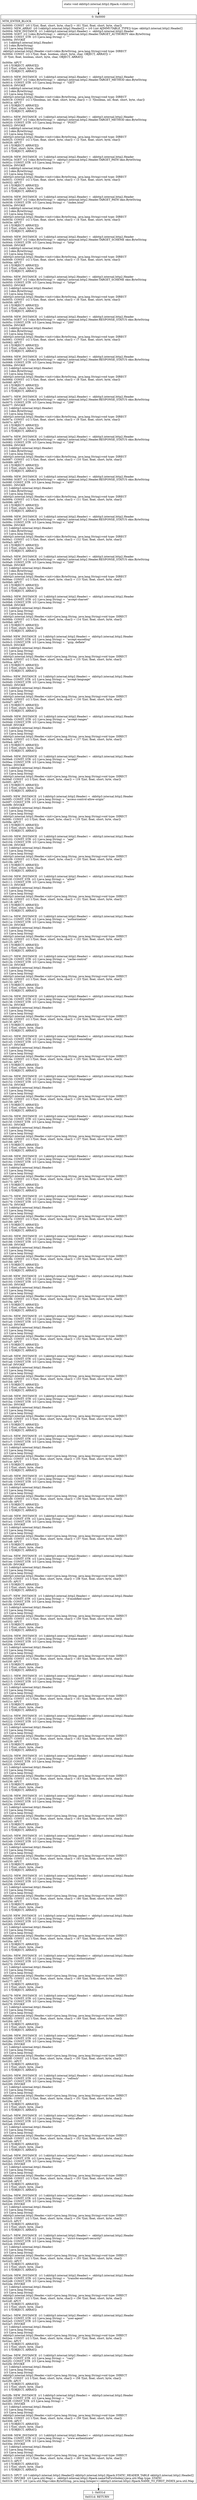 digraph "CFG forokhttp3.internal.http2.Hpack.\<clinit\>()V" {
Node_0 [shape=record,label="{0\:\ 0x0000|MTH_ENTER_BLOCK\l|0x0000: CONST  (r0 I:?[int, float, short, byte, char]) = (61 ?[int, float, short, byte, char]) \l0x0002: NEW_ARRAY  (r0 I:okhttp3.internal.http2.Header[]) = (r0 I:int A[IMMUTABLE_TYPE]) type: okhttp3.internal.http2.Header[] \l0x0004: NEW_INSTANCE  (r1 I:okhttp3.internal.http2.Header) =  okhttp3.internal.http2.Header \l0x0006: SGET  (r2 I:okio.ByteString) =  okhttp3.internal.http2.Header.TARGET_AUTHORITY okio.ByteString \l0x0008: CONST_STR  (r3 I:java.lang.String) =  \"\" \l0x000a: INVOKE  \l  (r1 I:okhttp3.internal.http2.Header)\l  (r2 I:okio.ByteString)\l  (r3 I:java.lang.String)\l okhttp3.internal.http2.Header.\<init\>(okio.ByteString, java.lang.String):void type: DIRECT \l0x000d: CONST  (r2 I:?[int, float, boolean, short, byte, char, OBJECT, ARRAY]) = \l  (0 ?[int, float, boolean, short, byte, char, OBJECT, ARRAY])\l \l0x000e: APUT  \l  (r0 I:?[OBJECT, ARRAY][])\l  (r2 I:?[int, short, byte, char])\l  (r1 I:?[OBJECT, ARRAY])\l \l0x0010: NEW_INSTANCE  (r1 I:okhttp3.internal.http2.Header) =  okhttp3.internal.http2.Header \l0x0012: SGET  (r2 I:okio.ByteString) =  okhttp3.internal.http2.Header.TARGET_METHOD okio.ByteString \l0x0014: CONST_STR  (r3 I:java.lang.String) =  \"GET\" \l0x0016: INVOKE  \l  (r1 I:okhttp3.internal.http2.Header)\l  (r2 I:okio.ByteString)\l  (r3 I:java.lang.String)\l okhttp3.internal.http2.Header.\<init\>(okio.ByteString, java.lang.String):void type: DIRECT \l0x0019: CONST  (r2 I:?[boolean, int, float, short, byte, char]) = (1 ?[boolean, int, float, short, byte, char]) \l0x001a: APUT  \l  (r0 I:?[OBJECT, ARRAY][])\l  (r2 I:?[int, short, byte, char])\l  (r1 I:?[OBJECT, ARRAY])\l \l0x001c: NEW_INSTANCE  (r1 I:okhttp3.internal.http2.Header) =  okhttp3.internal.http2.Header \l0x001e: SGET  (r2 I:okio.ByteString) =  okhttp3.internal.http2.Header.TARGET_METHOD okio.ByteString \l0x0020: CONST_STR  (r3 I:java.lang.String) =  \"POST\" \l0x0022: INVOKE  \l  (r1 I:okhttp3.internal.http2.Header)\l  (r2 I:okio.ByteString)\l  (r3 I:java.lang.String)\l okhttp3.internal.http2.Header.\<init\>(okio.ByteString, java.lang.String):void type: DIRECT \l0x0025: CONST  (r2 I:?[int, float, short, byte, char]) = (2 ?[int, float, short, byte, char]) \l0x0026: APUT  \l  (r0 I:?[OBJECT, ARRAY][])\l  (r2 I:?[int, short, byte, char])\l  (r1 I:?[OBJECT, ARRAY])\l \l0x0028: NEW_INSTANCE  (r1 I:okhttp3.internal.http2.Header) =  okhttp3.internal.http2.Header \l0x002a: SGET  (r2 I:okio.ByteString) =  okhttp3.internal.http2.Header.TARGET_PATH okio.ByteString \l0x002c: CONST_STR  (r3 I:java.lang.String) =  \"\/\" \l0x002e: INVOKE  \l  (r1 I:okhttp3.internal.http2.Header)\l  (r2 I:okio.ByteString)\l  (r3 I:java.lang.String)\l okhttp3.internal.http2.Header.\<init\>(okio.ByteString, java.lang.String):void type: DIRECT \l0x0031: CONST  (r2 I:?[int, float, short, byte, char]) = (3 ?[int, float, short, byte, char]) \l0x0032: APUT  \l  (r0 I:?[OBJECT, ARRAY][])\l  (r2 I:?[int, short, byte, char])\l  (r1 I:?[OBJECT, ARRAY])\l \l0x0034: NEW_INSTANCE  (r1 I:okhttp3.internal.http2.Header) =  okhttp3.internal.http2.Header \l0x0036: SGET  (r2 I:okio.ByteString) =  okhttp3.internal.http2.Header.TARGET_PATH okio.ByteString \l0x0038: CONST_STR  (r3 I:java.lang.String) =  \"\/index.html\" \l0x003a: INVOKE  \l  (r1 I:okhttp3.internal.http2.Header)\l  (r2 I:okio.ByteString)\l  (r3 I:java.lang.String)\l okhttp3.internal.http2.Header.\<init\>(okio.ByteString, java.lang.String):void type: DIRECT \l0x003d: CONST  (r2 I:?[int, float, short, byte, char]) = (4 ?[int, float, short, byte, char]) \l0x003e: APUT  \l  (r0 I:?[OBJECT, ARRAY][])\l  (r2 I:?[int, short, byte, char])\l  (r1 I:?[OBJECT, ARRAY])\l \l0x0040: NEW_INSTANCE  (r1 I:okhttp3.internal.http2.Header) =  okhttp3.internal.http2.Header \l0x0042: SGET  (r2 I:okio.ByteString) =  okhttp3.internal.http2.Header.TARGET_SCHEME okio.ByteString \l0x0044: CONST_STR  (r3 I:java.lang.String) =  \"http\" \l0x0046: INVOKE  \l  (r1 I:okhttp3.internal.http2.Header)\l  (r2 I:okio.ByteString)\l  (r3 I:java.lang.String)\l okhttp3.internal.http2.Header.\<init\>(okio.ByteString, java.lang.String):void type: DIRECT \l0x0049: CONST  (r2 I:?[int, float, short, byte, char]) = (5 ?[int, float, short, byte, char]) \l0x004a: APUT  \l  (r0 I:?[OBJECT, ARRAY][])\l  (r2 I:?[int, short, byte, char])\l  (r1 I:?[OBJECT, ARRAY])\l \l0x004c: NEW_INSTANCE  (r1 I:okhttp3.internal.http2.Header) =  okhttp3.internal.http2.Header \l0x004e: SGET  (r2 I:okio.ByteString) =  okhttp3.internal.http2.Header.TARGET_SCHEME okio.ByteString \l0x0050: CONST_STR  (r3 I:java.lang.String) =  \"https\" \l0x0052: INVOKE  \l  (r1 I:okhttp3.internal.http2.Header)\l  (r2 I:okio.ByteString)\l  (r3 I:java.lang.String)\l okhttp3.internal.http2.Header.\<init\>(okio.ByteString, java.lang.String):void type: DIRECT \l0x0055: CONST  (r2 I:?[int, float, short, byte, char]) = (6 ?[int, float, short, byte, char]) \l0x0056: APUT  \l  (r0 I:?[OBJECT, ARRAY][])\l  (r2 I:?[int, short, byte, char])\l  (r1 I:?[OBJECT, ARRAY])\l \l0x0058: NEW_INSTANCE  (r1 I:okhttp3.internal.http2.Header) =  okhttp3.internal.http2.Header \l0x005a: SGET  (r2 I:okio.ByteString) =  okhttp3.internal.http2.Header.RESPONSE_STATUS okio.ByteString \l0x005c: CONST_STR  (r3 I:java.lang.String) =  \"200\" \l0x005e: INVOKE  \l  (r1 I:okhttp3.internal.http2.Header)\l  (r2 I:okio.ByteString)\l  (r3 I:java.lang.String)\l okhttp3.internal.http2.Header.\<init\>(okio.ByteString, java.lang.String):void type: DIRECT \l0x0061: CONST  (r2 I:?[int, float, short, byte, char]) = (7 ?[int, float, short, byte, char]) \l0x0062: APUT  \l  (r0 I:?[OBJECT, ARRAY][])\l  (r2 I:?[int, short, byte, char])\l  (r1 I:?[OBJECT, ARRAY])\l \l0x0064: NEW_INSTANCE  (r1 I:okhttp3.internal.http2.Header) =  okhttp3.internal.http2.Header \l0x0066: SGET  (r2 I:okio.ByteString) =  okhttp3.internal.http2.Header.RESPONSE_STATUS okio.ByteString \l0x0068: CONST_STR  (r3 I:java.lang.String) =  \"204\" \l0x006a: INVOKE  \l  (r1 I:okhttp3.internal.http2.Header)\l  (r2 I:okio.ByteString)\l  (r3 I:java.lang.String)\l okhttp3.internal.http2.Header.\<init\>(okio.ByteString, java.lang.String):void type: DIRECT \l0x006d: CONST  (r2 I:?[int, float, short, byte, char]) = (8 ?[int, float, short, byte, char]) \l0x006f: APUT  \l  (r0 I:?[OBJECT, ARRAY][])\l  (r2 I:?[int, short, byte, char])\l  (r1 I:?[OBJECT, ARRAY])\l \l0x0071: NEW_INSTANCE  (r1 I:okhttp3.internal.http2.Header) =  okhttp3.internal.http2.Header \l0x0073: SGET  (r2 I:okio.ByteString) =  okhttp3.internal.http2.Header.RESPONSE_STATUS okio.ByteString \l0x0075: CONST_STR  (r3 I:java.lang.String) =  \"206\" \l0x0077: INVOKE  \l  (r1 I:okhttp3.internal.http2.Header)\l  (r2 I:okio.ByteString)\l  (r3 I:java.lang.String)\l okhttp3.internal.http2.Header.\<init\>(okio.ByteString, java.lang.String):void type: DIRECT \l0x007a: CONST  (r2 I:?[int, float, short, byte, char]) = (9 ?[int, float, short, byte, char]) \l0x007c: APUT  \l  (r0 I:?[OBJECT, ARRAY][])\l  (r2 I:?[int, short, byte, char])\l  (r1 I:?[OBJECT, ARRAY])\l \l0x007e: NEW_INSTANCE  (r1 I:okhttp3.internal.http2.Header) =  okhttp3.internal.http2.Header \l0x0080: SGET  (r2 I:okio.ByteString) =  okhttp3.internal.http2.Header.RESPONSE_STATUS okio.ByteString \l0x0082: CONST_STR  (r3 I:java.lang.String) =  \"304\" \l0x0084: INVOKE  \l  (r1 I:okhttp3.internal.http2.Header)\l  (r2 I:okio.ByteString)\l  (r3 I:java.lang.String)\l okhttp3.internal.http2.Header.\<init\>(okio.ByteString, java.lang.String):void type: DIRECT \l0x0087: CONST  (r2 I:?[int, float, short, byte, char]) = (10 ?[int, float, short, byte, char]) \l0x0089: APUT  \l  (r0 I:?[OBJECT, ARRAY][])\l  (r2 I:?[int, short, byte, char])\l  (r1 I:?[OBJECT, ARRAY])\l \l0x008b: NEW_INSTANCE  (r1 I:okhttp3.internal.http2.Header) =  okhttp3.internal.http2.Header \l0x008d: SGET  (r2 I:okio.ByteString) =  okhttp3.internal.http2.Header.RESPONSE_STATUS okio.ByteString \l0x008f: CONST_STR  (r3 I:java.lang.String) =  \"400\" \l0x0091: INVOKE  \l  (r1 I:okhttp3.internal.http2.Header)\l  (r2 I:okio.ByteString)\l  (r3 I:java.lang.String)\l okhttp3.internal.http2.Header.\<init\>(okio.ByteString, java.lang.String):void type: DIRECT \l0x0094: CONST  (r2 I:?[int, float, short, byte, char]) = (11 ?[int, float, short, byte, char]) \l0x0096: APUT  \l  (r0 I:?[OBJECT, ARRAY][])\l  (r2 I:?[int, short, byte, char])\l  (r1 I:?[OBJECT, ARRAY])\l \l0x0098: NEW_INSTANCE  (r1 I:okhttp3.internal.http2.Header) =  okhttp3.internal.http2.Header \l0x009a: SGET  (r2 I:okio.ByteString) =  okhttp3.internal.http2.Header.RESPONSE_STATUS okio.ByteString \l0x009c: CONST_STR  (r3 I:java.lang.String) =  \"404\" \l0x009e: INVOKE  \l  (r1 I:okhttp3.internal.http2.Header)\l  (r2 I:okio.ByteString)\l  (r3 I:java.lang.String)\l okhttp3.internal.http2.Header.\<init\>(okio.ByteString, java.lang.String):void type: DIRECT \l0x00a1: CONST  (r2 I:?[int, float, short, byte, char]) = (12 ?[int, float, short, byte, char]) \l0x00a3: APUT  \l  (r0 I:?[OBJECT, ARRAY][])\l  (r2 I:?[int, short, byte, char])\l  (r1 I:?[OBJECT, ARRAY])\l \l0x00a5: NEW_INSTANCE  (r1 I:okhttp3.internal.http2.Header) =  okhttp3.internal.http2.Header \l0x00a7: SGET  (r2 I:okio.ByteString) =  okhttp3.internal.http2.Header.RESPONSE_STATUS okio.ByteString \l0x00a9: CONST_STR  (r3 I:java.lang.String) =  \"500\" \l0x00ab: INVOKE  \l  (r1 I:okhttp3.internal.http2.Header)\l  (r2 I:okio.ByteString)\l  (r3 I:java.lang.String)\l okhttp3.internal.http2.Header.\<init\>(okio.ByteString, java.lang.String):void type: DIRECT \l0x00ae: CONST  (r2 I:?[int, float, short, byte, char]) = (13 ?[int, float, short, byte, char]) \l0x00b0: APUT  \l  (r0 I:?[OBJECT, ARRAY][])\l  (r2 I:?[int, short, byte, char])\l  (r1 I:?[OBJECT, ARRAY])\l \l0x00b2: NEW_INSTANCE  (r1 I:okhttp3.internal.http2.Header) =  okhttp3.internal.http2.Header \l0x00b4: CONST_STR  (r2 I:java.lang.String) =  \"accept\-charset\" \l0x00b6: CONST_STR  (r3 I:java.lang.String) =  \"\" \l0x00b8: INVOKE  \l  (r1 I:okhttp3.internal.http2.Header)\l  (r2 I:java.lang.String)\l  (r3 I:java.lang.String)\l okhttp3.internal.http2.Header.\<init\>(java.lang.String, java.lang.String):void type: DIRECT \l0x00bb: CONST  (r2 I:?[int, float, short, byte, char]) = (14 ?[int, float, short, byte, char]) \l0x00bd: APUT  \l  (r0 I:?[OBJECT, ARRAY][])\l  (r2 I:?[int, short, byte, char])\l  (r1 I:?[OBJECT, ARRAY])\l \l0x00bf: NEW_INSTANCE  (r1 I:okhttp3.internal.http2.Header) =  okhttp3.internal.http2.Header \l0x00c1: CONST_STR  (r2 I:java.lang.String) =  \"accept\-encoding\" \l0x00c3: CONST_STR  (r3 I:java.lang.String) =  \"gzip, deflate\" \l0x00c5: INVOKE  \l  (r1 I:okhttp3.internal.http2.Header)\l  (r2 I:java.lang.String)\l  (r3 I:java.lang.String)\l okhttp3.internal.http2.Header.\<init\>(java.lang.String, java.lang.String):void type: DIRECT \l0x00c8: CONST  (r2 I:?[int, float, short, byte, char]) = (15 ?[int, float, short, byte, char]) \l0x00ca: APUT  \l  (r0 I:?[OBJECT, ARRAY][])\l  (r2 I:?[int, short, byte, char])\l  (r1 I:?[OBJECT, ARRAY])\l \l0x00cc: NEW_INSTANCE  (r1 I:okhttp3.internal.http2.Header) =  okhttp3.internal.http2.Header \l0x00ce: CONST_STR  (r2 I:java.lang.String) =  \"accept\-language\" \l0x00d0: CONST_STR  (r3 I:java.lang.String) =  \"\" \l0x00d2: INVOKE  \l  (r1 I:okhttp3.internal.http2.Header)\l  (r2 I:java.lang.String)\l  (r3 I:java.lang.String)\l okhttp3.internal.http2.Header.\<init\>(java.lang.String, java.lang.String):void type: DIRECT \l0x00d5: CONST  (r2 I:?[int, float, short, byte, char]) = (16 ?[int, float, short, byte, char]) \l0x00d7: APUT  \l  (r0 I:?[OBJECT, ARRAY][])\l  (r2 I:?[int, short, byte, char])\l  (r1 I:?[OBJECT, ARRAY])\l \l0x00d9: NEW_INSTANCE  (r1 I:okhttp3.internal.http2.Header) =  okhttp3.internal.http2.Header \l0x00db: CONST_STR  (r2 I:java.lang.String) =  \"accept\-ranges\" \l0x00dd: CONST_STR  (r3 I:java.lang.String) =  \"\" \l0x00df: INVOKE  \l  (r1 I:okhttp3.internal.http2.Header)\l  (r2 I:java.lang.String)\l  (r3 I:java.lang.String)\l okhttp3.internal.http2.Header.\<init\>(java.lang.String, java.lang.String):void type: DIRECT \l0x00e2: CONST  (r2 I:?[int, float, short, byte, char]) = (17 ?[int, float, short, byte, char]) \l0x00e4: APUT  \l  (r0 I:?[OBJECT, ARRAY][])\l  (r2 I:?[int, short, byte, char])\l  (r1 I:?[OBJECT, ARRAY])\l \l0x00e6: NEW_INSTANCE  (r1 I:okhttp3.internal.http2.Header) =  okhttp3.internal.http2.Header \l0x00e8: CONST_STR  (r2 I:java.lang.String) =  \"accept\" \l0x00ea: CONST_STR  (r3 I:java.lang.String) =  \"\" \l0x00ec: INVOKE  \l  (r1 I:okhttp3.internal.http2.Header)\l  (r2 I:java.lang.String)\l  (r3 I:java.lang.String)\l okhttp3.internal.http2.Header.\<init\>(java.lang.String, java.lang.String):void type: DIRECT \l0x00ef: CONST  (r2 I:?[int, float, short, byte, char]) = (18 ?[int, float, short, byte, char]) \l0x00f1: APUT  \l  (r0 I:?[OBJECT, ARRAY][])\l  (r2 I:?[int, short, byte, char])\l  (r1 I:?[OBJECT, ARRAY])\l \l0x00f3: NEW_INSTANCE  (r1 I:okhttp3.internal.http2.Header) =  okhttp3.internal.http2.Header \l0x00f5: CONST_STR  (r2 I:java.lang.String) =  \"access\-control\-allow\-origin\" \l0x00f7: CONST_STR  (r3 I:java.lang.String) =  \"\" \l0x00f9: INVOKE  \l  (r1 I:okhttp3.internal.http2.Header)\l  (r2 I:java.lang.String)\l  (r3 I:java.lang.String)\l okhttp3.internal.http2.Header.\<init\>(java.lang.String, java.lang.String):void type: DIRECT \l0x00fc: CONST  (r2 I:?[int, float, short, byte, char]) = (19 ?[int, float, short, byte, char]) \l0x00fe: APUT  \l  (r0 I:?[OBJECT, ARRAY][])\l  (r2 I:?[int, short, byte, char])\l  (r1 I:?[OBJECT, ARRAY])\l \l0x0100: NEW_INSTANCE  (r1 I:okhttp3.internal.http2.Header) =  okhttp3.internal.http2.Header \l0x0102: CONST_STR  (r2 I:java.lang.String) =  \"age\" \l0x0104: CONST_STR  (r3 I:java.lang.String) =  \"\" \l0x0106: INVOKE  \l  (r1 I:okhttp3.internal.http2.Header)\l  (r2 I:java.lang.String)\l  (r3 I:java.lang.String)\l okhttp3.internal.http2.Header.\<init\>(java.lang.String, java.lang.String):void type: DIRECT \l0x0109: CONST  (r2 I:?[int, float, short, byte, char]) = (20 ?[int, float, short, byte, char]) \l0x010b: APUT  \l  (r0 I:?[OBJECT, ARRAY][])\l  (r2 I:?[int, short, byte, char])\l  (r1 I:?[OBJECT, ARRAY])\l \l0x010d: NEW_INSTANCE  (r1 I:okhttp3.internal.http2.Header) =  okhttp3.internal.http2.Header \l0x010f: CONST_STR  (r2 I:java.lang.String) =  \"allow\" \l0x0111: CONST_STR  (r3 I:java.lang.String) =  \"\" \l0x0113: INVOKE  \l  (r1 I:okhttp3.internal.http2.Header)\l  (r2 I:java.lang.String)\l  (r3 I:java.lang.String)\l okhttp3.internal.http2.Header.\<init\>(java.lang.String, java.lang.String):void type: DIRECT \l0x0116: CONST  (r2 I:?[int, float, short, byte, char]) = (21 ?[int, float, short, byte, char]) \l0x0118: APUT  \l  (r0 I:?[OBJECT, ARRAY][])\l  (r2 I:?[int, short, byte, char])\l  (r1 I:?[OBJECT, ARRAY])\l \l0x011a: NEW_INSTANCE  (r1 I:okhttp3.internal.http2.Header) =  okhttp3.internal.http2.Header \l0x011c: CONST_STR  (r2 I:java.lang.String) =  \"authorization\" \l0x011e: CONST_STR  (r3 I:java.lang.String) =  \"\" \l0x0120: INVOKE  \l  (r1 I:okhttp3.internal.http2.Header)\l  (r2 I:java.lang.String)\l  (r3 I:java.lang.String)\l okhttp3.internal.http2.Header.\<init\>(java.lang.String, java.lang.String):void type: DIRECT \l0x0123: CONST  (r2 I:?[int, float, short, byte, char]) = (22 ?[int, float, short, byte, char]) \l0x0125: APUT  \l  (r0 I:?[OBJECT, ARRAY][])\l  (r2 I:?[int, short, byte, char])\l  (r1 I:?[OBJECT, ARRAY])\l \l0x0127: NEW_INSTANCE  (r1 I:okhttp3.internal.http2.Header) =  okhttp3.internal.http2.Header \l0x0129: CONST_STR  (r2 I:java.lang.String) =  \"cache\-control\" \l0x012b: CONST_STR  (r3 I:java.lang.String) =  \"\" \l0x012d: INVOKE  \l  (r1 I:okhttp3.internal.http2.Header)\l  (r2 I:java.lang.String)\l  (r3 I:java.lang.String)\l okhttp3.internal.http2.Header.\<init\>(java.lang.String, java.lang.String):void type: DIRECT \l0x0130: CONST  (r2 I:?[int, float, short, byte, char]) = (23 ?[int, float, short, byte, char]) \l0x0132: APUT  \l  (r0 I:?[OBJECT, ARRAY][])\l  (r2 I:?[int, short, byte, char])\l  (r1 I:?[OBJECT, ARRAY])\l \l0x0134: NEW_INSTANCE  (r1 I:okhttp3.internal.http2.Header) =  okhttp3.internal.http2.Header \l0x0136: CONST_STR  (r2 I:java.lang.String) =  \"content\-disposition\" \l0x0138: CONST_STR  (r3 I:java.lang.String) =  \"\" \l0x013a: INVOKE  \l  (r1 I:okhttp3.internal.http2.Header)\l  (r2 I:java.lang.String)\l  (r3 I:java.lang.String)\l okhttp3.internal.http2.Header.\<init\>(java.lang.String, java.lang.String):void type: DIRECT \l0x013d: CONST  (r2 I:?[int, float, short, byte, char]) = (24 ?[int, float, short, byte, char]) \l0x013f: APUT  \l  (r0 I:?[OBJECT, ARRAY][])\l  (r2 I:?[int, short, byte, char])\l  (r1 I:?[OBJECT, ARRAY])\l \l0x0141: NEW_INSTANCE  (r1 I:okhttp3.internal.http2.Header) =  okhttp3.internal.http2.Header \l0x0143: CONST_STR  (r2 I:java.lang.String) =  \"content\-encoding\" \l0x0145: CONST_STR  (r3 I:java.lang.String) =  \"\" \l0x0147: INVOKE  \l  (r1 I:okhttp3.internal.http2.Header)\l  (r2 I:java.lang.String)\l  (r3 I:java.lang.String)\l okhttp3.internal.http2.Header.\<init\>(java.lang.String, java.lang.String):void type: DIRECT \l0x014a: CONST  (r2 I:?[int, float, short, byte, char]) = (25 ?[int, float, short, byte, char]) \l0x014c: APUT  \l  (r0 I:?[OBJECT, ARRAY][])\l  (r2 I:?[int, short, byte, char])\l  (r1 I:?[OBJECT, ARRAY])\l \l0x014e: NEW_INSTANCE  (r1 I:okhttp3.internal.http2.Header) =  okhttp3.internal.http2.Header \l0x0150: CONST_STR  (r2 I:java.lang.String) =  \"content\-language\" \l0x0152: CONST_STR  (r3 I:java.lang.String) =  \"\" \l0x0154: INVOKE  \l  (r1 I:okhttp3.internal.http2.Header)\l  (r2 I:java.lang.String)\l  (r3 I:java.lang.String)\l okhttp3.internal.http2.Header.\<init\>(java.lang.String, java.lang.String):void type: DIRECT \l0x0157: CONST  (r2 I:?[int, float, short, byte, char]) = (26 ?[int, float, short, byte, char]) \l0x0159: APUT  \l  (r0 I:?[OBJECT, ARRAY][])\l  (r2 I:?[int, short, byte, char])\l  (r1 I:?[OBJECT, ARRAY])\l \l0x015b: NEW_INSTANCE  (r1 I:okhttp3.internal.http2.Header) =  okhttp3.internal.http2.Header \l0x015d: CONST_STR  (r2 I:java.lang.String) =  \"content\-length\" \l0x015f: CONST_STR  (r3 I:java.lang.String) =  \"\" \l0x0161: INVOKE  \l  (r1 I:okhttp3.internal.http2.Header)\l  (r2 I:java.lang.String)\l  (r3 I:java.lang.String)\l okhttp3.internal.http2.Header.\<init\>(java.lang.String, java.lang.String):void type: DIRECT \l0x0164: CONST  (r2 I:?[int, float, short, byte, char]) = (27 ?[int, float, short, byte, char]) \l0x0166: APUT  \l  (r0 I:?[OBJECT, ARRAY][])\l  (r2 I:?[int, short, byte, char])\l  (r1 I:?[OBJECT, ARRAY])\l \l0x0168: NEW_INSTANCE  (r1 I:okhttp3.internal.http2.Header) =  okhttp3.internal.http2.Header \l0x016a: CONST_STR  (r2 I:java.lang.String) =  \"content\-location\" \l0x016c: CONST_STR  (r3 I:java.lang.String) =  \"\" \l0x016e: INVOKE  \l  (r1 I:okhttp3.internal.http2.Header)\l  (r2 I:java.lang.String)\l  (r3 I:java.lang.String)\l okhttp3.internal.http2.Header.\<init\>(java.lang.String, java.lang.String):void type: DIRECT \l0x0171: CONST  (r2 I:?[int, float, short, byte, char]) = (28 ?[int, float, short, byte, char]) \l0x0173: APUT  \l  (r0 I:?[OBJECT, ARRAY][])\l  (r2 I:?[int, short, byte, char])\l  (r1 I:?[OBJECT, ARRAY])\l \l0x0175: NEW_INSTANCE  (r1 I:okhttp3.internal.http2.Header) =  okhttp3.internal.http2.Header \l0x0177: CONST_STR  (r2 I:java.lang.String) =  \"content\-range\" \l0x0179: CONST_STR  (r3 I:java.lang.String) =  \"\" \l0x017b: INVOKE  \l  (r1 I:okhttp3.internal.http2.Header)\l  (r2 I:java.lang.String)\l  (r3 I:java.lang.String)\l okhttp3.internal.http2.Header.\<init\>(java.lang.String, java.lang.String):void type: DIRECT \l0x017e: CONST  (r2 I:?[int, float, short, byte, char]) = (29 ?[int, float, short, byte, char]) \l0x0180: APUT  \l  (r0 I:?[OBJECT, ARRAY][])\l  (r2 I:?[int, short, byte, char])\l  (r1 I:?[OBJECT, ARRAY])\l \l0x0182: NEW_INSTANCE  (r1 I:okhttp3.internal.http2.Header) =  okhttp3.internal.http2.Header \l0x0184: CONST_STR  (r2 I:java.lang.String) =  \"content\-type\" \l0x0186: CONST_STR  (r3 I:java.lang.String) =  \"\" \l0x0188: INVOKE  \l  (r1 I:okhttp3.internal.http2.Header)\l  (r2 I:java.lang.String)\l  (r3 I:java.lang.String)\l okhttp3.internal.http2.Header.\<init\>(java.lang.String, java.lang.String):void type: DIRECT \l0x018b: CONST  (r2 I:?[int, float, short, byte, char]) = (30 ?[int, float, short, byte, char]) \l0x018d: APUT  \l  (r0 I:?[OBJECT, ARRAY][])\l  (r2 I:?[int, short, byte, char])\l  (r1 I:?[OBJECT, ARRAY])\l \l0x018f: NEW_INSTANCE  (r1 I:okhttp3.internal.http2.Header) =  okhttp3.internal.http2.Header \l0x0191: CONST_STR  (r2 I:java.lang.String) =  \"cookie\" \l0x0193: CONST_STR  (r3 I:java.lang.String) =  \"\" \l0x0195: INVOKE  \l  (r1 I:okhttp3.internal.http2.Header)\l  (r2 I:java.lang.String)\l  (r3 I:java.lang.String)\l okhttp3.internal.http2.Header.\<init\>(java.lang.String, java.lang.String):void type: DIRECT \l0x0198: CONST  (r2 I:?[int, float, short, byte, char]) = (31 ?[int, float, short, byte, char]) \l0x019a: APUT  \l  (r0 I:?[OBJECT, ARRAY][])\l  (r2 I:?[int, short, byte, char])\l  (r1 I:?[OBJECT, ARRAY])\l \l0x019c: NEW_INSTANCE  (r1 I:okhttp3.internal.http2.Header) =  okhttp3.internal.http2.Header \l0x019e: CONST_STR  (r2 I:java.lang.String) =  \"date\" \l0x01a0: CONST_STR  (r3 I:java.lang.String) =  \"\" \l0x01a2: INVOKE  \l  (r1 I:okhttp3.internal.http2.Header)\l  (r2 I:java.lang.String)\l  (r3 I:java.lang.String)\l okhttp3.internal.http2.Header.\<init\>(java.lang.String, java.lang.String):void type: DIRECT \l0x01a5: CONST  (r2 I:?[int, float, short, byte, char]) = (32 ?[int, float, short, byte, char]) \l0x01a7: APUT  \l  (r0 I:?[OBJECT, ARRAY][])\l  (r2 I:?[int, short, byte, char])\l  (r1 I:?[OBJECT, ARRAY])\l \l0x01a9: NEW_INSTANCE  (r1 I:okhttp3.internal.http2.Header) =  okhttp3.internal.http2.Header \l0x01ab: CONST_STR  (r2 I:java.lang.String) =  \"etag\" \l0x01ad: CONST_STR  (r3 I:java.lang.String) =  \"\" \l0x01af: INVOKE  \l  (r1 I:okhttp3.internal.http2.Header)\l  (r2 I:java.lang.String)\l  (r3 I:java.lang.String)\l okhttp3.internal.http2.Header.\<init\>(java.lang.String, java.lang.String):void type: DIRECT \l0x01b2: CONST  (r2 I:?[int, float, short, byte, char]) = (33 ?[int, float, short, byte, char]) \l0x01b4: APUT  \l  (r0 I:?[OBJECT, ARRAY][])\l  (r2 I:?[int, short, byte, char])\l  (r1 I:?[OBJECT, ARRAY])\l \l0x01b6: NEW_INSTANCE  (r1 I:okhttp3.internal.http2.Header) =  okhttp3.internal.http2.Header \l0x01b8: CONST_STR  (r2 I:java.lang.String) =  \"expect\" \l0x01ba: CONST_STR  (r3 I:java.lang.String) =  \"\" \l0x01bc: INVOKE  \l  (r1 I:okhttp3.internal.http2.Header)\l  (r2 I:java.lang.String)\l  (r3 I:java.lang.String)\l okhttp3.internal.http2.Header.\<init\>(java.lang.String, java.lang.String):void type: DIRECT \l0x01bf: CONST  (r2 I:?[int, float, short, byte, char]) = (34 ?[int, float, short, byte, char]) \l0x01c1: APUT  \l  (r0 I:?[OBJECT, ARRAY][])\l  (r2 I:?[int, short, byte, char])\l  (r1 I:?[OBJECT, ARRAY])\l \l0x01c3: NEW_INSTANCE  (r1 I:okhttp3.internal.http2.Header) =  okhttp3.internal.http2.Header \l0x01c5: CONST_STR  (r2 I:java.lang.String) =  \"expires\" \l0x01c7: CONST_STR  (r3 I:java.lang.String) =  \"\" \l0x01c9: INVOKE  \l  (r1 I:okhttp3.internal.http2.Header)\l  (r2 I:java.lang.String)\l  (r3 I:java.lang.String)\l okhttp3.internal.http2.Header.\<init\>(java.lang.String, java.lang.String):void type: DIRECT \l0x01cc: CONST  (r2 I:?[int, float, short, byte, char]) = (35 ?[int, float, short, byte, char]) \l0x01ce: APUT  \l  (r0 I:?[OBJECT, ARRAY][])\l  (r2 I:?[int, short, byte, char])\l  (r1 I:?[OBJECT, ARRAY])\l \l0x01d0: NEW_INSTANCE  (r1 I:okhttp3.internal.http2.Header) =  okhttp3.internal.http2.Header \l0x01d2: CONST_STR  (r2 I:java.lang.String) =  \"from\" \l0x01d4: CONST_STR  (r3 I:java.lang.String) =  \"\" \l0x01d6: INVOKE  \l  (r1 I:okhttp3.internal.http2.Header)\l  (r2 I:java.lang.String)\l  (r3 I:java.lang.String)\l okhttp3.internal.http2.Header.\<init\>(java.lang.String, java.lang.String):void type: DIRECT \l0x01d9: CONST  (r2 I:?[int, float, short, byte, char]) = (36 ?[int, float, short, byte, char]) \l0x01db: APUT  \l  (r0 I:?[OBJECT, ARRAY][])\l  (r2 I:?[int, short, byte, char])\l  (r1 I:?[OBJECT, ARRAY])\l \l0x01dd: NEW_INSTANCE  (r1 I:okhttp3.internal.http2.Header) =  okhttp3.internal.http2.Header \l0x01df: CONST_STR  (r2 I:java.lang.String) =  \"host\" \l0x01e1: CONST_STR  (r3 I:java.lang.String) =  \"\" \l0x01e3: INVOKE  \l  (r1 I:okhttp3.internal.http2.Header)\l  (r2 I:java.lang.String)\l  (r3 I:java.lang.String)\l okhttp3.internal.http2.Header.\<init\>(java.lang.String, java.lang.String):void type: DIRECT \l0x01e6: CONST  (r2 I:?[int, float, short, byte, char]) = (37 ?[int, float, short, byte, char]) \l0x01e8: APUT  \l  (r0 I:?[OBJECT, ARRAY][])\l  (r2 I:?[int, short, byte, char])\l  (r1 I:?[OBJECT, ARRAY])\l \l0x01ea: NEW_INSTANCE  (r1 I:okhttp3.internal.http2.Header) =  okhttp3.internal.http2.Header \l0x01ec: CONST_STR  (r2 I:java.lang.String) =  \"if\-match\" \l0x01ee: CONST_STR  (r3 I:java.lang.String) =  \"\" \l0x01f0: INVOKE  \l  (r1 I:okhttp3.internal.http2.Header)\l  (r2 I:java.lang.String)\l  (r3 I:java.lang.String)\l okhttp3.internal.http2.Header.\<init\>(java.lang.String, java.lang.String):void type: DIRECT \l0x01f3: CONST  (r2 I:?[int, float, short, byte, char]) = (38 ?[int, float, short, byte, char]) \l0x01f5: APUT  \l  (r0 I:?[OBJECT, ARRAY][])\l  (r2 I:?[int, short, byte, char])\l  (r1 I:?[OBJECT, ARRAY])\l \l0x01f7: NEW_INSTANCE  (r1 I:okhttp3.internal.http2.Header) =  okhttp3.internal.http2.Header \l0x01f9: CONST_STR  (r2 I:java.lang.String) =  \"if\-modified\-since\" \l0x01fb: CONST_STR  (r3 I:java.lang.String) =  \"\" \l0x01fd: INVOKE  \l  (r1 I:okhttp3.internal.http2.Header)\l  (r2 I:java.lang.String)\l  (r3 I:java.lang.String)\l okhttp3.internal.http2.Header.\<init\>(java.lang.String, java.lang.String):void type: DIRECT \l0x0200: CONST  (r2 I:?[int, float, short, byte, char]) = (39 ?[int, float, short, byte, char]) \l0x0202: APUT  \l  (r0 I:?[OBJECT, ARRAY][])\l  (r2 I:?[int, short, byte, char])\l  (r1 I:?[OBJECT, ARRAY])\l \l0x0204: NEW_INSTANCE  (r1 I:okhttp3.internal.http2.Header) =  okhttp3.internal.http2.Header \l0x0206: CONST_STR  (r2 I:java.lang.String) =  \"if\-none\-match\" \l0x0208: CONST_STR  (r3 I:java.lang.String) =  \"\" \l0x020a: INVOKE  \l  (r1 I:okhttp3.internal.http2.Header)\l  (r2 I:java.lang.String)\l  (r3 I:java.lang.String)\l okhttp3.internal.http2.Header.\<init\>(java.lang.String, java.lang.String):void type: DIRECT \l0x020d: CONST  (r2 I:?[int, float, short, byte, char]) = (40 ?[int, float, short, byte, char]) \l0x020f: APUT  \l  (r0 I:?[OBJECT, ARRAY][])\l  (r2 I:?[int, short, byte, char])\l  (r1 I:?[OBJECT, ARRAY])\l \l0x0211: NEW_INSTANCE  (r1 I:okhttp3.internal.http2.Header) =  okhttp3.internal.http2.Header \l0x0213: CONST_STR  (r2 I:java.lang.String) =  \"if\-range\" \l0x0215: CONST_STR  (r3 I:java.lang.String) =  \"\" \l0x0217: INVOKE  \l  (r1 I:okhttp3.internal.http2.Header)\l  (r2 I:java.lang.String)\l  (r3 I:java.lang.String)\l okhttp3.internal.http2.Header.\<init\>(java.lang.String, java.lang.String):void type: DIRECT \l0x021a: CONST  (r2 I:?[int, float, short, byte, char]) = (41 ?[int, float, short, byte, char]) \l0x021c: APUT  \l  (r0 I:?[OBJECT, ARRAY][])\l  (r2 I:?[int, short, byte, char])\l  (r1 I:?[OBJECT, ARRAY])\l \l0x021e: NEW_INSTANCE  (r1 I:okhttp3.internal.http2.Header) =  okhttp3.internal.http2.Header \l0x0220: CONST_STR  (r2 I:java.lang.String) =  \"if\-unmodified\-since\" \l0x0222: CONST_STR  (r3 I:java.lang.String) =  \"\" \l0x0224: INVOKE  \l  (r1 I:okhttp3.internal.http2.Header)\l  (r2 I:java.lang.String)\l  (r3 I:java.lang.String)\l okhttp3.internal.http2.Header.\<init\>(java.lang.String, java.lang.String):void type: DIRECT \l0x0227: CONST  (r2 I:?[int, float, short, byte, char]) = (42 ?[int, float, short, byte, char]) \l0x0229: APUT  \l  (r0 I:?[OBJECT, ARRAY][])\l  (r2 I:?[int, short, byte, char])\l  (r1 I:?[OBJECT, ARRAY])\l \l0x022b: NEW_INSTANCE  (r1 I:okhttp3.internal.http2.Header) =  okhttp3.internal.http2.Header \l0x022d: CONST_STR  (r2 I:java.lang.String) =  \"last\-modified\" \l0x022f: CONST_STR  (r3 I:java.lang.String) =  \"\" \l0x0231: INVOKE  \l  (r1 I:okhttp3.internal.http2.Header)\l  (r2 I:java.lang.String)\l  (r3 I:java.lang.String)\l okhttp3.internal.http2.Header.\<init\>(java.lang.String, java.lang.String):void type: DIRECT \l0x0234: CONST  (r2 I:?[int, float, short, byte, char]) = (43 ?[int, float, short, byte, char]) \l0x0236: APUT  \l  (r0 I:?[OBJECT, ARRAY][])\l  (r2 I:?[int, short, byte, char])\l  (r1 I:?[OBJECT, ARRAY])\l \l0x0238: NEW_INSTANCE  (r1 I:okhttp3.internal.http2.Header) =  okhttp3.internal.http2.Header \l0x023a: CONST_STR  (r2 I:java.lang.String) =  \"link\" \l0x023c: CONST_STR  (r3 I:java.lang.String) =  \"\" \l0x023e: INVOKE  \l  (r1 I:okhttp3.internal.http2.Header)\l  (r2 I:java.lang.String)\l  (r3 I:java.lang.String)\l okhttp3.internal.http2.Header.\<init\>(java.lang.String, java.lang.String):void type: DIRECT \l0x0241: CONST  (r2 I:?[int, float, short, byte, char]) = (44 ?[int, float, short, byte, char]) \l0x0243: APUT  \l  (r0 I:?[OBJECT, ARRAY][])\l  (r2 I:?[int, short, byte, char])\l  (r1 I:?[OBJECT, ARRAY])\l \l0x0245: NEW_INSTANCE  (r1 I:okhttp3.internal.http2.Header) =  okhttp3.internal.http2.Header \l0x0247: CONST_STR  (r2 I:java.lang.String) =  \"location\" \l0x0249: CONST_STR  (r3 I:java.lang.String) =  \"\" \l0x024b: INVOKE  \l  (r1 I:okhttp3.internal.http2.Header)\l  (r2 I:java.lang.String)\l  (r3 I:java.lang.String)\l okhttp3.internal.http2.Header.\<init\>(java.lang.String, java.lang.String):void type: DIRECT \l0x024e: CONST  (r2 I:?[int, float, short, byte, char]) = (45 ?[int, float, short, byte, char]) \l0x0250: APUT  \l  (r0 I:?[OBJECT, ARRAY][])\l  (r2 I:?[int, short, byte, char])\l  (r1 I:?[OBJECT, ARRAY])\l \l0x0252: NEW_INSTANCE  (r1 I:okhttp3.internal.http2.Header) =  okhttp3.internal.http2.Header \l0x0254: CONST_STR  (r2 I:java.lang.String) =  \"max\-forwards\" \l0x0256: CONST_STR  (r3 I:java.lang.String) =  \"\" \l0x0258: INVOKE  \l  (r1 I:okhttp3.internal.http2.Header)\l  (r2 I:java.lang.String)\l  (r3 I:java.lang.String)\l okhttp3.internal.http2.Header.\<init\>(java.lang.String, java.lang.String):void type: DIRECT \l0x025b: CONST  (r2 I:?[int, float, short, byte, char]) = (46 ?[int, float, short, byte, char]) \l0x025d: APUT  \l  (r0 I:?[OBJECT, ARRAY][])\l  (r2 I:?[int, short, byte, char])\l  (r1 I:?[OBJECT, ARRAY])\l \l0x025f: NEW_INSTANCE  (r1 I:okhttp3.internal.http2.Header) =  okhttp3.internal.http2.Header \l0x0261: CONST_STR  (r2 I:java.lang.String) =  \"proxy\-authenticate\" \l0x0263: CONST_STR  (r3 I:java.lang.String) =  \"\" \l0x0265: INVOKE  \l  (r1 I:okhttp3.internal.http2.Header)\l  (r2 I:java.lang.String)\l  (r3 I:java.lang.String)\l okhttp3.internal.http2.Header.\<init\>(java.lang.String, java.lang.String):void type: DIRECT \l0x0268: CONST  (r2 I:?[int, float, short, byte, char]) = (47 ?[int, float, short, byte, char]) \l0x026a: APUT  \l  (r0 I:?[OBJECT, ARRAY][])\l  (r2 I:?[int, short, byte, char])\l  (r1 I:?[OBJECT, ARRAY])\l \l0x026c: NEW_INSTANCE  (r1 I:okhttp3.internal.http2.Header) =  okhttp3.internal.http2.Header \l0x026e: CONST_STR  (r2 I:java.lang.String) =  \"proxy\-authorization\" \l0x0270: CONST_STR  (r3 I:java.lang.String) =  \"\" \l0x0272: INVOKE  \l  (r1 I:okhttp3.internal.http2.Header)\l  (r2 I:java.lang.String)\l  (r3 I:java.lang.String)\l okhttp3.internal.http2.Header.\<init\>(java.lang.String, java.lang.String):void type: DIRECT \l0x0275: CONST  (r2 I:?[int, float, short, byte, char]) = (48 ?[int, float, short, byte, char]) \l0x0277: APUT  \l  (r0 I:?[OBJECT, ARRAY][])\l  (r2 I:?[int, short, byte, char])\l  (r1 I:?[OBJECT, ARRAY])\l \l0x0279: NEW_INSTANCE  (r1 I:okhttp3.internal.http2.Header) =  okhttp3.internal.http2.Header \l0x027b: CONST_STR  (r2 I:java.lang.String) =  \"range\" \l0x027d: CONST_STR  (r3 I:java.lang.String) =  \"\" \l0x027f: INVOKE  \l  (r1 I:okhttp3.internal.http2.Header)\l  (r2 I:java.lang.String)\l  (r3 I:java.lang.String)\l okhttp3.internal.http2.Header.\<init\>(java.lang.String, java.lang.String):void type: DIRECT \l0x0282: CONST  (r2 I:?[int, float, short, byte, char]) = (49 ?[int, float, short, byte, char]) \l0x0284: APUT  \l  (r0 I:?[OBJECT, ARRAY][])\l  (r2 I:?[int, short, byte, char])\l  (r1 I:?[OBJECT, ARRAY])\l \l0x0286: NEW_INSTANCE  (r1 I:okhttp3.internal.http2.Header) =  okhttp3.internal.http2.Header \l0x0288: CONST_STR  (r2 I:java.lang.String) =  \"referer\" \l0x028a: CONST_STR  (r3 I:java.lang.String) =  \"\" \l0x028c: INVOKE  \l  (r1 I:okhttp3.internal.http2.Header)\l  (r2 I:java.lang.String)\l  (r3 I:java.lang.String)\l okhttp3.internal.http2.Header.\<init\>(java.lang.String, java.lang.String):void type: DIRECT \l0x028f: CONST  (r2 I:?[int, float, short, byte, char]) = (50 ?[int, float, short, byte, char]) \l0x0291: APUT  \l  (r0 I:?[OBJECT, ARRAY][])\l  (r2 I:?[int, short, byte, char])\l  (r1 I:?[OBJECT, ARRAY])\l \l0x0293: NEW_INSTANCE  (r1 I:okhttp3.internal.http2.Header) =  okhttp3.internal.http2.Header \l0x0295: CONST_STR  (r2 I:java.lang.String) =  \"refresh\" \l0x0297: CONST_STR  (r3 I:java.lang.String) =  \"\" \l0x0299: INVOKE  \l  (r1 I:okhttp3.internal.http2.Header)\l  (r2 I:java.lang.String)\l  (r3 I:java.lang.String)\l okhttp3.internal.http2.Header.\<init\>(java.lang.String, java.lang.String):void type: DIRECT \l0x029c: CONST  (r2 I:?[int, float, short, byte, char]) = (51 ?[int, float, short, byte, char]) \l0x029e: APUT  \l  (r0 I:?[OBJECT, ARRAY][])\l  (r2 I:?[int, short, byte, char])\l  (r1 I:?[OBJECT, ARRAY])\l \l0x02a0: NEW_INSTANCE  (r1 I:okhttp3.internal.http2.Header) =  okhttp3.internal.http2.Header \l0x02a2: CONST_STR  (r2 I:java.lang.String) =  \"retry\-after\" \l0x02a4: CONST_STR  (r3 I:java.lang.String) =  \"\" \l0x02a6: INVOKE  \l  (r1 I:okhttp3.internal.http2.Header)\l  (r2 I:java.lang.String)\l  (r3 I:java.lang.String)\l okhttp3.internal.http2.Header.\<init\>(java.lang.String, java.lang.String):void type: DIRECT \l0x02a9: CONST  (r2 I:?[int, float, short, byte, char]) = (52 ?[int, float, short, byte, char]) \l0x02ab: APUT  \l  (r0 I:?[OBJECT, ARRAY][])\l  (r2 I:?[int, short, byte, char])\l  (r1 I:?[OBJECT, ARRAY])\l \l0x02ad: NEW_INSTANCE  (r1 I:okhttp3.internal.http2.Header) =  okhttp3.internal.http2.Header \l0x02af: CONST_STR  (r2 I:java.lang.String) =  \"server\" \l0x02b1: CONST_STR  (r3 I:java.lang.String) =  \"\" \l0x02b3: INVOKE  \l  (r1 I:okhttp3.internal.http2.Header)\l  (r2 I:java.lang.String)\l  (r3 I:java.lang.String)\l okhttp3.internal.http2.Header.\<init\>(java.lang.String, java.lang.String):void type: DIRECT \l0x02b6: CONST  (r2 I:?[int, float, short, byte, char]) = (53 ?[int, float, short, byte, char]) \l0x02b8: APUT  \l  (r0 I:?[OBJECT, ARRAY][])\l  (r2 I:?[int, short, byte, char])\l  (r1 I:?[OBJECT, ARRAY])\l \l0x02ba: NEW_INSTANCE  (r1 I:okhttp3.internal.http2.Header) =  okhttp3.internal.http2.Header \l0x02bc: CONST_STR  (r2 I:java.lang.String) =  \"set\-cookie\" \l0x02be: CONST_STR  (r3 I:java.lang.String) =  \"\" \l0x02c0: INVOKE  \l  (r1 I:okhttp3.internal.http2.Header)\l  (r2 I:java.lang.String)\l  (r3 I:java.lang.String)\l okhttp3.internal.http2.Header.\<init\>(java.lang.String, java.lang.String):void type: DIRECT \l0x02c3: CONST  (r2 I:?[int, float, short, byte, char]) = (54 ?[int, float, short, byte, char]) \l0x02c5: APUT  \l  (r0 I:?[OBJECT, ARRAY][])\l  (r2 I:?[int, short, byte, char])\l  (r1 I:?[OBJECT, ARRAY])\l \l0x02c7: NEW_INSTANCE  (r1 I:okhttp3.internal.http2.Header) =  okhttp3.internal.http2.Header \l0x02c9: CONST_STR  (r2 I:java.lang.String) =  \"strict\-transport\-security\" \l0x02cb: CONST_STR  (r3 I:java.lang.String) =  \"\" \l0x02cd: INVOKE  \l  (r1 I:okhttp3.internal.http2.Header)\l  (r2 I:java.lang.String)\l  (r3 I:java.lang.String)\l okhttp3.internal.http2.Header.\<init\>(java.lang.String, java.lang.String):void type: DIRECT \l0x02d0: CONST  (r2 I:?[int, float, short, byte, char]) = (55 ?[int, float, short, byte, char]) \l0x02d2: APUT  \l  (r0 I:?[OBJECT, ARRAY][])\l  (r2 I:?[int, short, byte, char])\l  (r1 I:?[OBJECT, ARRAY])\l \l0x02d4: NEW_INSTANCE  (r1 I:okhttp3.internal.http2.Header) =  okhttp3.internal.http2.Header \l0x02d6: CONST_STR  (r2 I:java.lang.String) =  \"transfer\-encoding\" \l0x02d8: CONST_STR  (r3 I:java.lang.String) =  \"\" \l0x02da: INVOKE  \l  (r1 I:okhttp3.internal.http2.Header)\l  (r2 I:java.lang.String)\l  (r3 I:java.lang.String)\l okhttp3.internal.http2.Header.\<init\>(java.lang.String, java.lang.String):void type: DIRECT \l0x02dd: CONST  (r2 I:?[int, float, short, byte, char]) = (56 ?[int, float, short, byte, char]) \l0x02df: APUT  \l  (r0 I:?[OBJECT, ARRAY][])\l  (r2 I:?[int, short, byte, char])\l  (r1 I:?[OBJECT, ARRAY])\l \l0x02e1: NEW_INSTANCE  (r1 I:okhttp3.internal.http2.Header) =  okhttp3.internal.http2.Header \l0x02e3: CONST_STR  (r2 I:java.lang.String) =  \"user\-agent\" \l0x02e5: CONST_STR  (r3 I:java.lang.String) =  \"\" \l0x02e7: INVOKE  \l  (r1 I:okhttp3.internal.http2.Header)\l  (r2 I:java.lang.String)\l  (r3 I:java.lang.String)\l okhttp3.internal.http2.Header.\<init\>(java.lang.String, java.lang.String):void type: DIRECT \l0x02ea: CONST  (r2 I:?[int, float, short, byte, char]) = (57 ?[int, float, short, byte, char]) \l0x02ec: APUT  \l  (r0 I:?[OBJECT, ARRAY][])\l  (r2 I:?[int, short, byte, char])\l  (r1 I:?[OBJECT, ARRAY])\l \l0x02ee: NEW_INSTANCE  (r1 I:okhttp3.internal.http2.Header) =  okhttp3.internal.http2.Header \l0x02f0: CONST_STR  (r2 I:java.lang.String) =  \"vary\" \l0x02f2: CONST_STR  (r3 I:java.lang.String) =  \"\" \l0x02f4: INVOKE  \l  (r1 I:okhttp3.internal.http2.Header)\l  (r2 I:java.lang.String)\l  (r3 I:java.lang.String)\l okhttp3.internal.http2.Header.\<init\>(java.lang.String, java.lang.String):void type: DIRECT \l0x02f7: CONST  (r2 I:?[int, float, short, byte, char]) = (58 ?[int, float, short, byte, char]) \l0x02f9: APUT  \l  (r0 I:?[OBJECT, ARRAY][])\l  (r2 I:?[int, short, byte, char])\l  (r1 I:?[OBJECT, ARRAY])\l \l0x02fb: NEW_INSTANCE  (r1 I:okhttp3.internal.http2.Header) =  okhttp3.internal.http2.Header \l0x02fd: CONST_STR  (r2 I:java.lang.String) =  \"via\" \l0x02ff: CONST_STR  (r3 I:java.lang.String) =  \"\" \l0x0301: INVOKE  \l  (r1 I:okhttp3.internal.http2.Header)\l  (r2 I:java.lang.String)\l  (r3 I:java.lang.String)\l okhttp3.internal.http2.Header.\<init\>(java.lang.String, java.lang.String):void type: DIRECT \l0x0304: CONST  (r2 I:?[int, float, short, byte, char]) = (59 ?[int, float, short, byte, char]) \l0x0306: APUT  \l  (r0 I:?[OBJECT, ARRAY][])\l  (r2 I:?[int, short, byte, char])\l  (r1 I:?[OBJECT, ARRAY])\l \l0x0308: NEW_INSTANCE  (r1 I:okhttp3.internal.http2.Header) =  okhttp3.internal.http2.Header \l0x030a: CONST_STR  (r2 I:java.lang.String) =  \"www\-authenticate\" \l0x030c: CONST_STR  (r3 I:java.lang.String) =  \"\" \l0x030e: INVOKE  \l  (r1 I:okhttp3.internal.http2.Header)\l  (r2 I:java.lang.String)\l  (r3 I:java.lang.String)\l okhttp3.internal.http2.Header.\<init\>(java.lang.String, java.lang.String):void type: DIRECT \l0x0311: CONST  (r2 I:?[int, float, short, byte, char]) = (60 ?[int, float, short, byte, char]) \l0x0313: APUT  \l  (r0 I:?[OBJECT, ARRAY][])\l  (r2 I:?[int, short, byte, char])\l  (r1 I:?[OBJECT, ARRAY])\l \l0x0315: SPUT  (r0 I:okhttp3.internal.http2.Header[]) okhttp3.internal.http2.Hpack.STATIC_HEADER_TABLE okhttp3.internal.http2.Header[] \l0x0317: INVOKE  (r0 I:java.util.Map) =  okhttp3.internal.http2.Hpack.nameToFirstIndex():java.util.Map type: STATIC \l0x031b: SPUT  (r0 I:java.util.Map\<okio.ByteString, java.lang.Integer\>) okhttp3.internal.http2.Hpack.NAME_TO_FIRST_INDEX java.util.Map \l}"];
Node_1 [shape=record,label="{1\:\ 0x031d|0x031d: RETURN   \l}"];
MethodNode[shape=record,label="{static void okhttp3.internal.http2.Hpack.\<clinit\>() }"];
MethodNode -> Node_0;
Node_0 -> Node_1;
}

